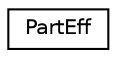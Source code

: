 digraph G
{
  edge [fontname="Helvetica",fontsize="10",labelfontname="Helvetica",labelfontsize="10"];
  node [fontname="Helvetica",fontsize="10",shape=record];
  rankdir=LR;
  Node1 [label="PartEff",height=0.2,width=0.4,color="black", fillcolor="white", style="filled",URL="$d2/d6a/structPartEff.html"];
}
